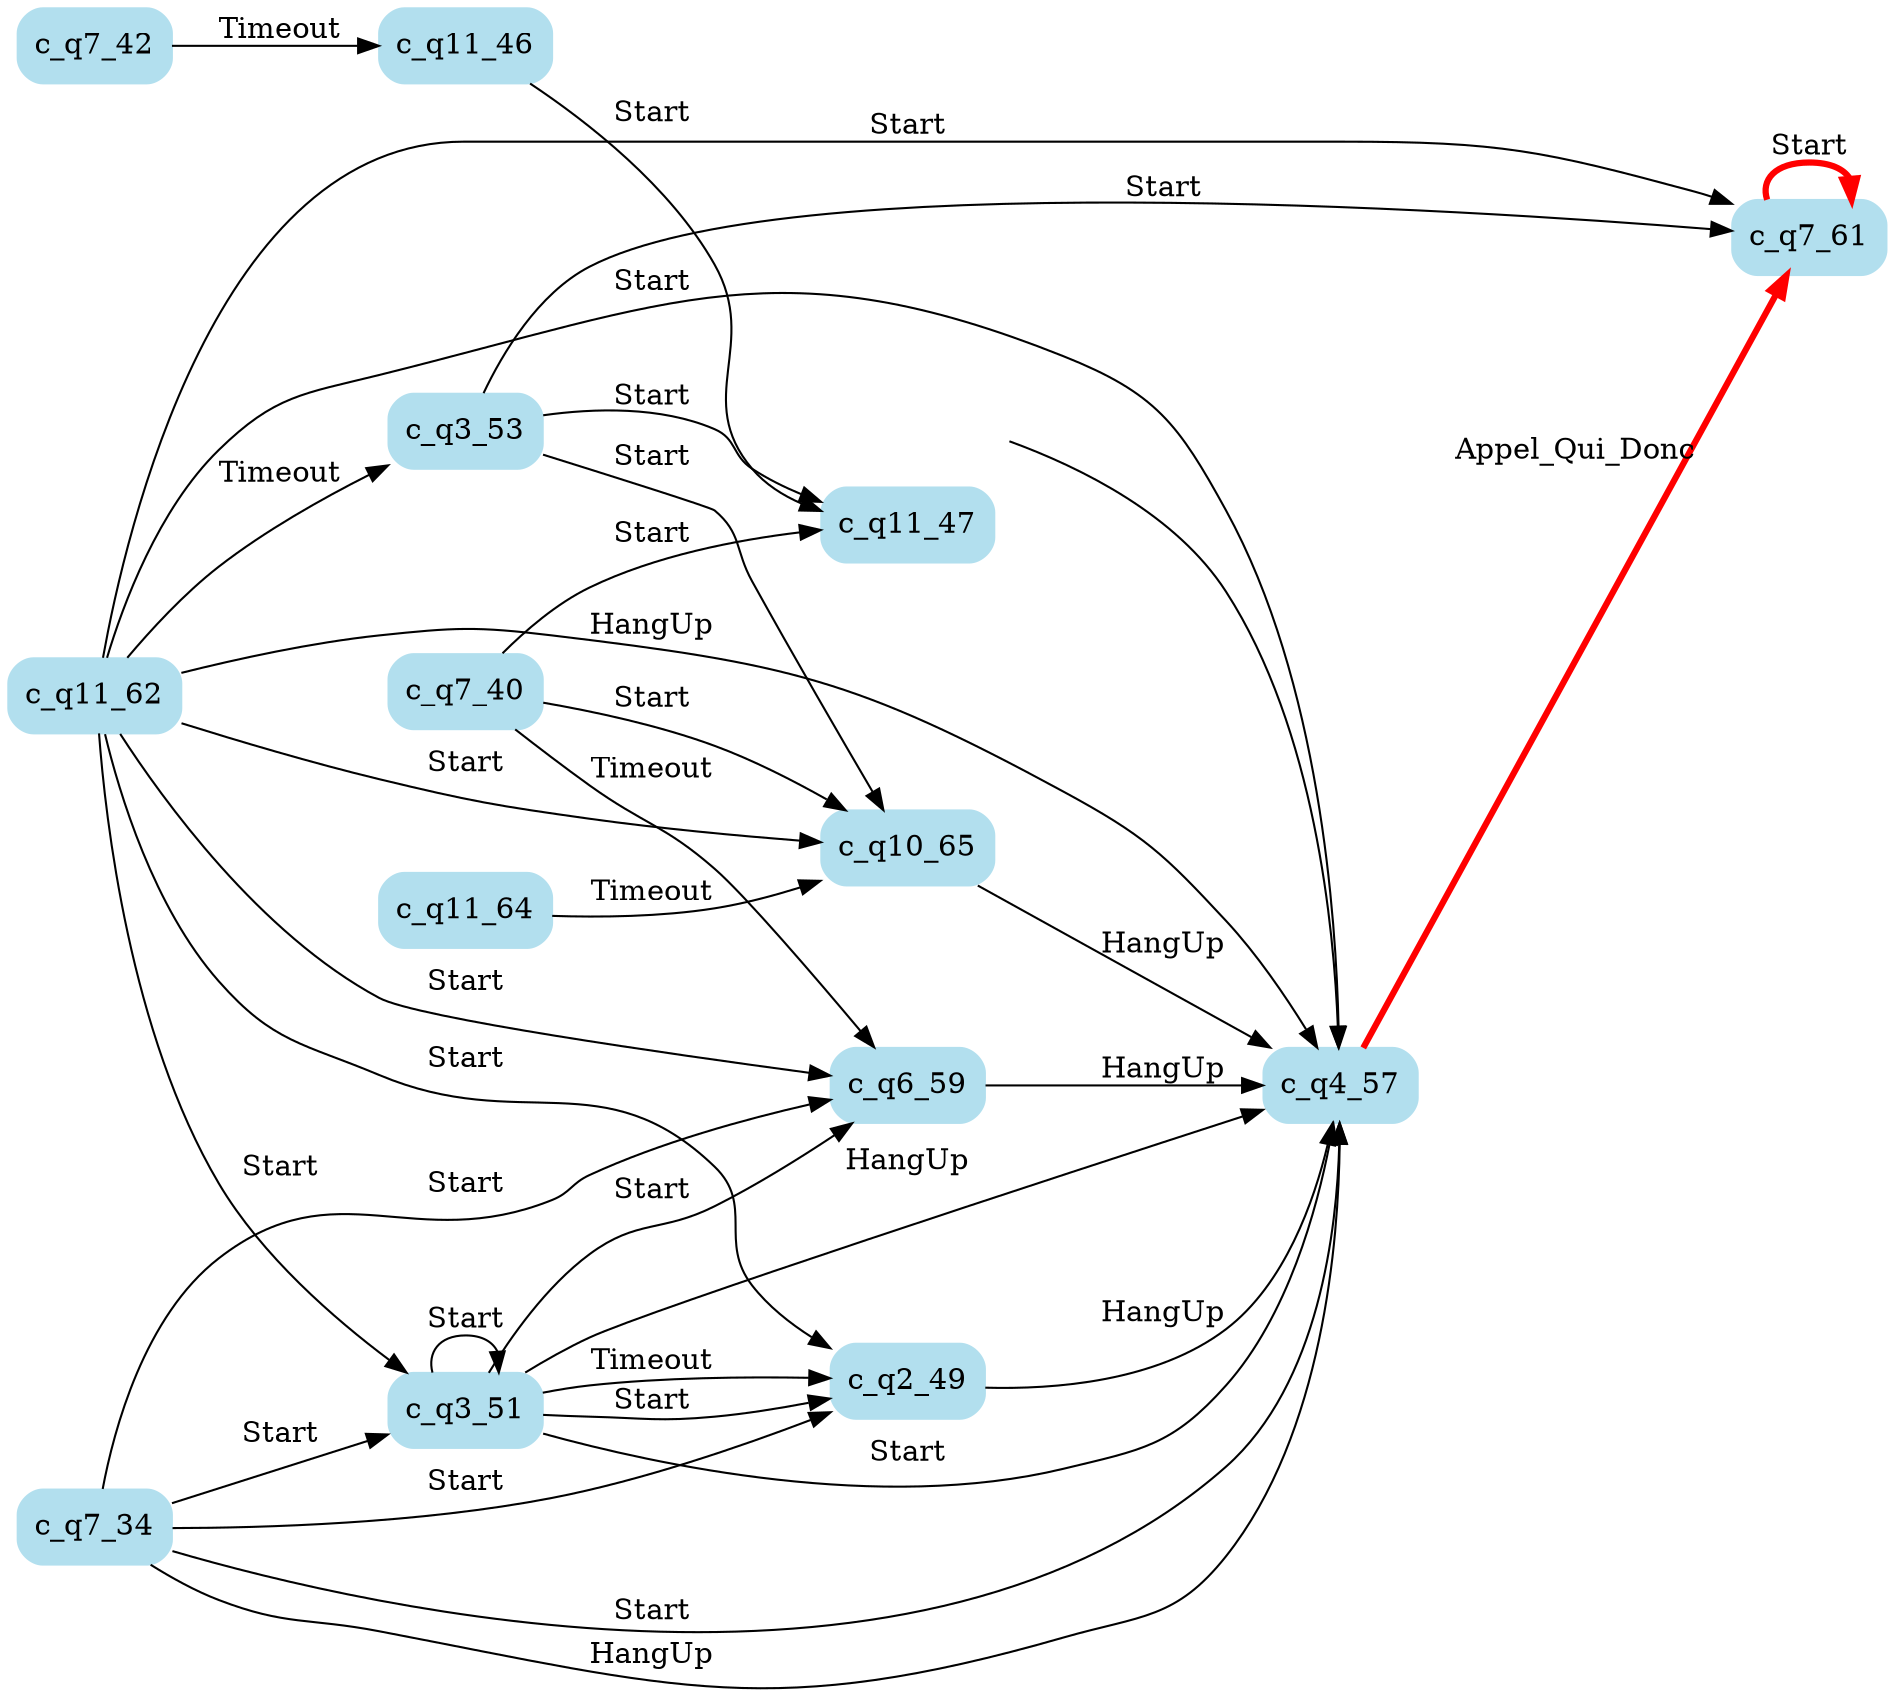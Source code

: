 digraph G {

	rankdir = LR;

	start_c_q4_57[style=invisible];

	node[shape=box, style="rounded, filled", color=lightblue2];

	c_q10_65[label="c_q10_65"];
	c_q11_46[label="c_q11_46"];
	c_q11_64[label="c_q11_64"];
	c_q4_57[label="c_q4_57"];
	c_q3_51[label="c_q3_51"];
	c_q11_47[label="c_q11_47"];
	c_q11_62[label="c_q11_62"];
	c_q3_53[label="c_q3_53"];
	c_q6_59[label="c_q6_59"];
	c_q7_40[label="c_q7_40"];
	c_q7_34[label="c_q7_34"];
	c_q7_42[label="c_q7_42"];
	c_q2_49[label="c_q2_49"];
	c_q7_61[label="c_q7_61"];

	start_c_q4_57 -> c_q4_57;
	c_q4_57 -> c_q7_61[label="Appel_Qui_Donc", penwidth=3, color=red];
	c_q2_49 -> c_q4_57[label="HangUp"];
	c_q3_51 -> c_q3_51[label="Start"];
	c_q3_51 -> c_q2_49[label="Start"];
	c_q3_51 -> c_q2_49[label="Timeout"];
	c_q3_51 -> c_q4_57[label="Start"];
	c_q3_51 -> c_q4_57[label="HangUp"];
	c_q3_51 -> c_q6_59[label="Start"];
	c_q3_53 -> c_q7_61[label="Start"];
	c_q3_53 -> c_q10_65[label="Start"];
	c_q3_53 -> c_q11_47[label="Start"];
	c_q6_59 -> c_q4_57[label="HangUp"];
	c_q7_61 -> c_q7_61[label="Start", penwidth=3, color=red];
	c_q7_34 -> c_q2_49[label="Start"];
	c_q7_34 -> c_q3_51[label="Start"];
	c_q7_34 -> c_q4_57[label="Start"];
	c_q7_34 -> c_q4_57[label="HangUp"];
	c_q7_34 -> c_q6_59[label="Start"];
	c_q7_40 -> c_q6_59[label="Timeout"];
	c_q7_40 -> c_q10_65[label="Start"];
	c_q7_40 -> c_q11_47[label="Start"];
	c_q7_42 -> c_q11_46[label="Timeout"];
	c_q10_65 -> c_q4_57[label="HangUp"];
	c_q11_46 -> c_q11_47[label="Start"];
	c_q11_62 -> c_q2_49[label="Start"];
	c_q11_62 -> c_q3_51[label="Start"];
	c_q11_62 -> c_q3_53[label="Timeout"];
	c_q11_62 -> c_q4_57[label="Start"];
	c_q11_62 -> c_q4_57[label="HangUp"];
	c_q11_62 -> c_q6_59[label="Start"];
	c_q11_62 -> c_q7_61[label="Start"];
	c_q11_62 -> c_q10_65[label="Start"];
	c_q11_64 -> c_q10_65[label="Timeout"];

}